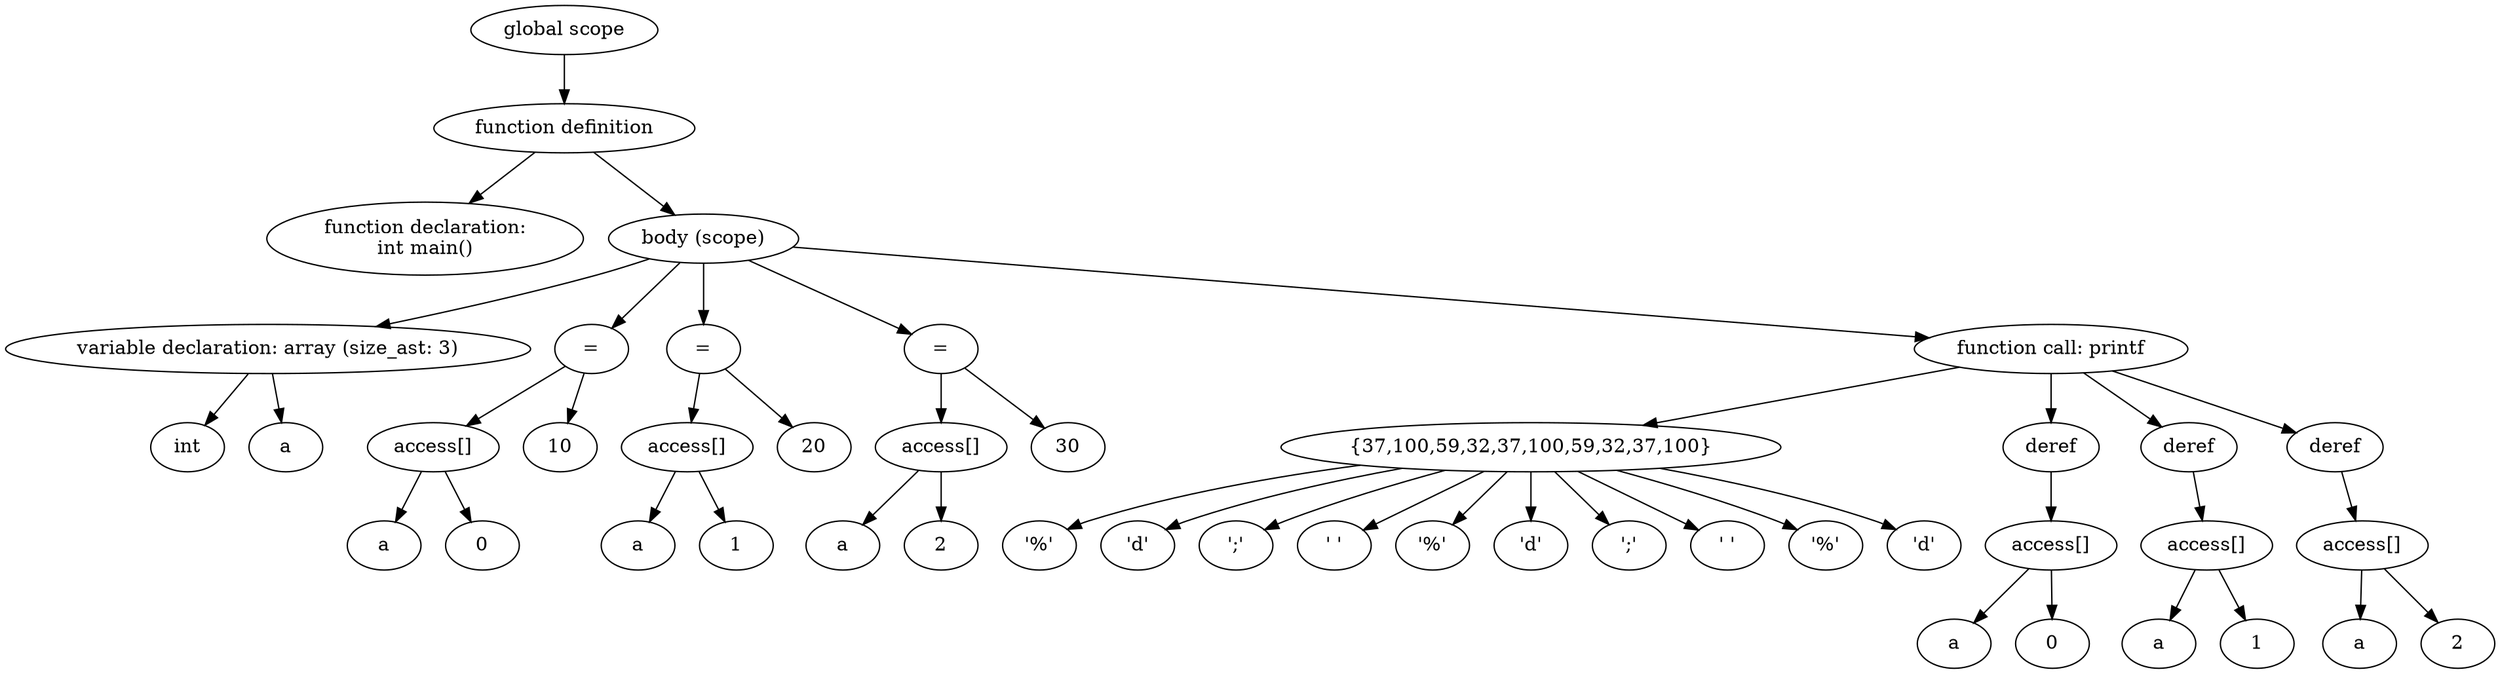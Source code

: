 digraph "Abstract Syntax Tree" {
	140480000553408 [label="function declaration:
int main()"]
	140480000556672 -> 140480000553408
	140480000556720 [label=int]
	140480000899968 -> 140480000556720
	140480000556960 [label=a]
	140480000899968 -> 140480000556960
	140480000899968 [label="variable declaration: array (size_ast: 3)"]
	140480000556192 -> 140480000899968
	140480001267168 [label=a]
	140480000900016 -> 140480001267168
	140480000897760 [label=0]
	140480000900016 -> 140480000897760
	140480000900016 [label="access[]"]
	140480000917904 -> 140480000900016
	140480000918432 [label=10]
	140480000917904 -> 140480000918432
	140480000917904 [label="="]
	140480000556192 -> 140480000917904
	140480000897376 [label=a]
	140480000921552 -> 140480000897376
	140480000918672 [label=1]
	140480000921552 -> 140480000918672
	140480000921552 [label="access[]"]
	140480000919776 -> 140480000921552
	140480000919488 [label=20]
	140480000919776 -> 140480000919488
	140480000919776 [label="="]
	140480000556192 -> 140480000919776
	140480000921168 [label=a]
	140480000516304 -> 140480000921168
	140480000954272 [label=2]
	140480000516304 -> 140480000954272
	140480000516304 [label="access[]"]
	140480000517120 -> 140480000516304
	140480000517024 [label=30]
	140480000517120 -> 140480000517024
	140480000517120 [label="="]
	140480000556192 -> 140480000517120
	140480000516880 [label="'%'"]
	140480000264080 -> 140480000516880
	140480000516160 [label="'d'"]
	140480000264080 -> 140480000516160
	140480000518512 [label="';'"]
	140480000264080 -> 140480000518512
	140480000518752 [label="' '"]
	140480000264080 -> 140480000518752
	140480000517312 [label="'%'"]
	140480000264080 -> 140480000517312
	140480000265088 [label="'d'"]
	140480000264080 -> 140480000265088
	140480000263888 [label="';'"]
	140480000264080 -> 140480000263888
	140480000264848 [label="' '"]
	140480000264080 -> 140480000264848
	140480000265232 [label="'%'"]
	140480000264080 -> 140480000265232
	140480000265952 [label="'d'"]
	140480000264080 -> 140480000265952
	140480000264080 [label="{37,100,59,32,37,100,59,32,37,100}"]
	140480000918864 -> 140480000264080
	140480000264656 [label=a]
	140480000265760 -> 140480000264656
	140480000265040 [label=0]
	140480000265760 -> 140480000265040
	140480000265760 [label="access[]"]
	140480000263360 -> 140480000265760
	140480000263360 [label=deref]
	140480000918864 -> 140480000263360
	140480000266000 [label=a]
	140480000265280 -> 140480000266000
	140480000263936 [label=1]
	140480000265280 -> 140480000263936
	140480000265280 [label="access[]"]
	140480000264560 -> 140480000265280
	140480000264560 [label=deref]
	140480000918864 -> 140480000264560
	140480000265184 [label=a]
	140480000263648 -> 140480000265184
	140480000265328 [label=2]
	140480000263648 -> 140480000265328
	140480000263648 [label="access[]"]
	140480000264416 -> 140480000263648
	140480000264416 [label=deref]
	140480000918864 -> 140480000264416
	140480000918864 [label="function call: printf"]
	140480000556192 -> 140480000918864
	140480000556192 [label="body (scope)"]
	140480000556672 -> 140480000556192
	140480000556672 [label="function definition"]
	140480000273232 -> 140480000556672
	140480000273232 [label="global scope"]
}
